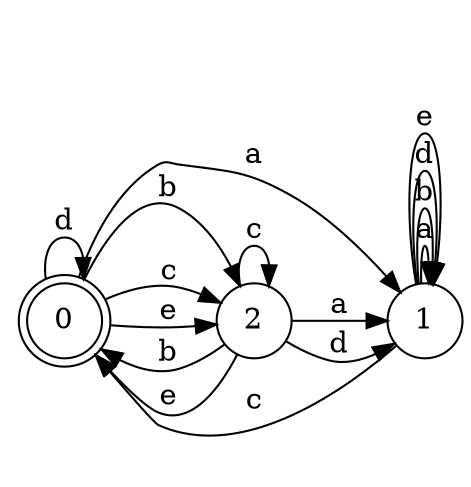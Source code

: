 digraph n3_7 {
__start0 [label="" shape="none"];

rankdir=LR;
size="8,5";

s0 [style="rounded,filled", color="black", fillcolor="white" shape="doublecircle", label="0"];
s1 [style="filled", color="black", fillcolor="white" shape="circle", label="1"];
s2 [style="filled", color="black", fillcolor="white" shape="circle", label="2"];
s0 -> s1 [label="a"];
s0 -> s2 [label="b"];
s0 -> s2 [label="c"];
s0 -> s0 [label="d"];
s0 -> s2 [label="e"];
s1 -> s1 [label="a"];
s1 -> s1 [label="b"];
s1 -> s0 [label="c"];
s1 -> s1 [label="d"];
s1 -> s1 [label="e"];
s2 -> s1 [label="a"];
s2 -> s0 [label="b"];
s2 -> s2 [label="c"];
s2 -> s1 [label="d"];
s2 -> s0 [label="e"];

}